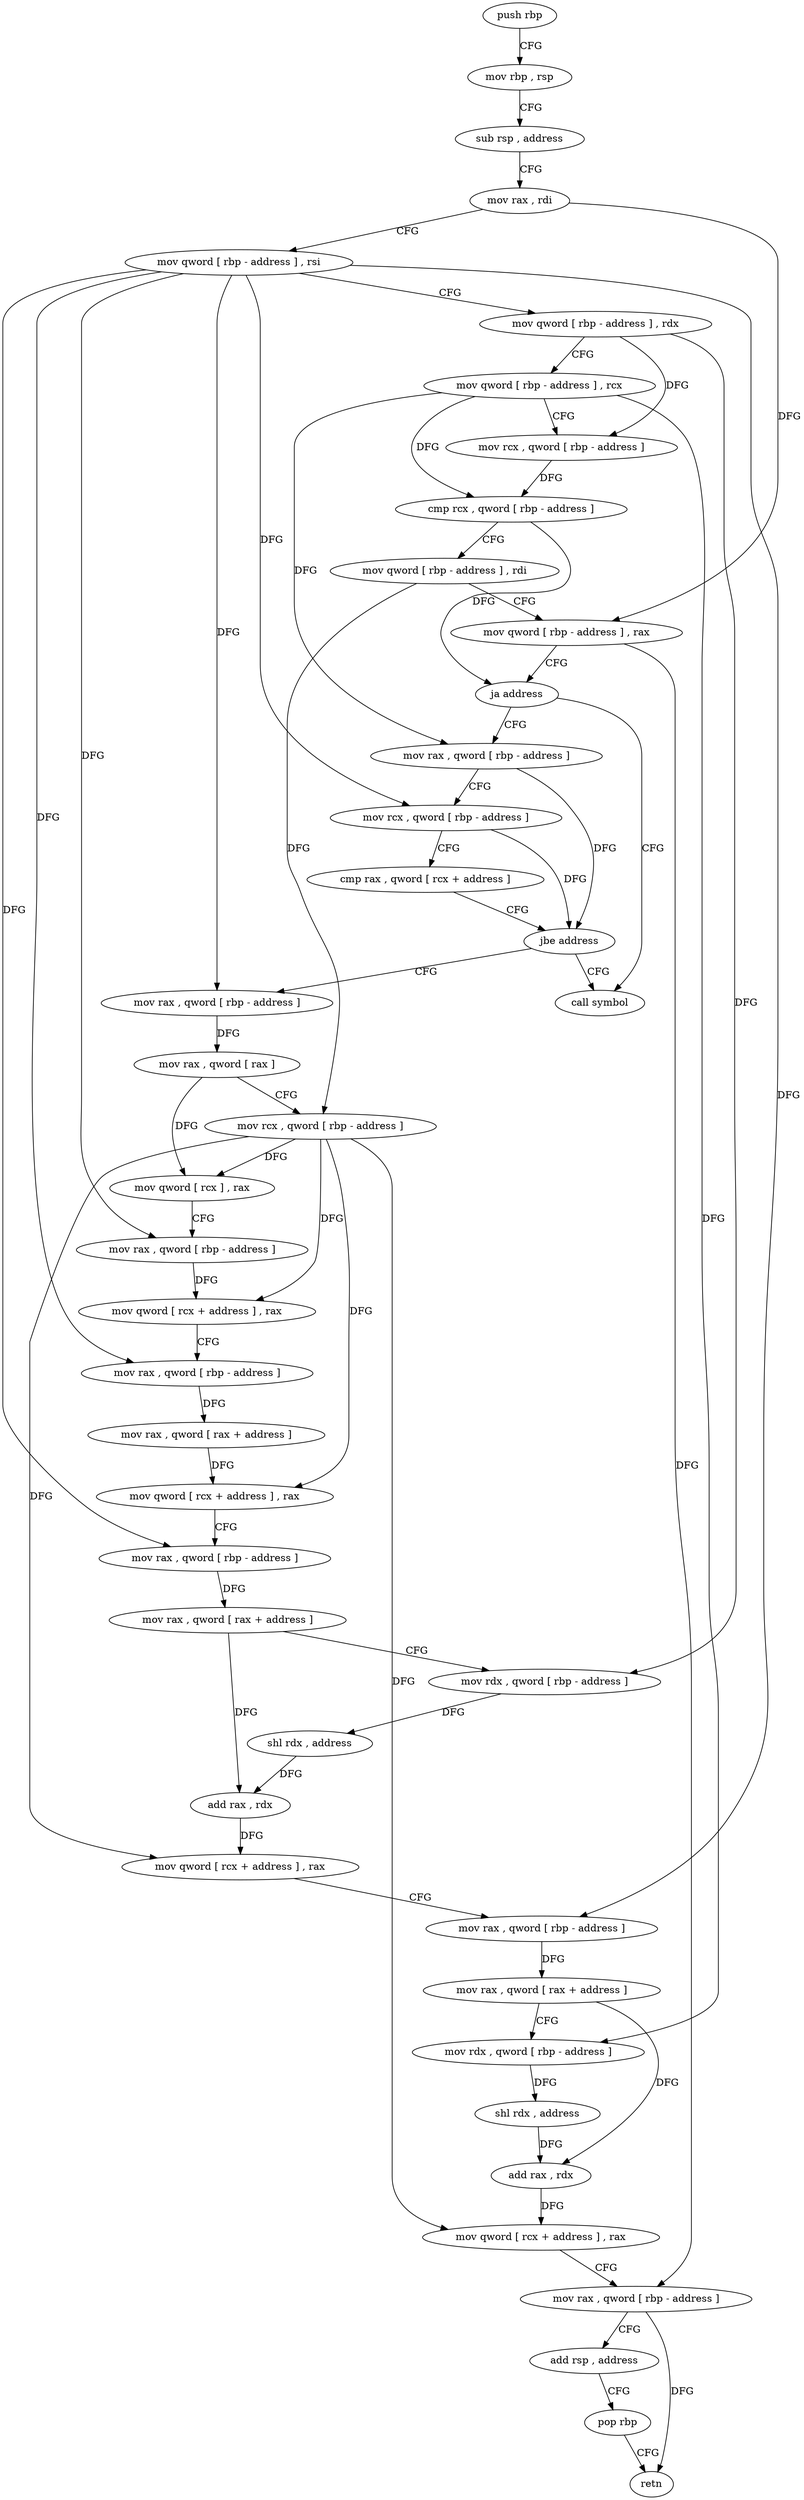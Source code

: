 digraph "func" {
"198144" [label = "push rbp" ]
"198145" [label = "mov rbp , rsp" ]
"198148" [label = "sub rsp , address" ]
"198152" [label = "mov rax , rdi" ]
"198155" [label = "mov qword [ rbp - address ] , rsi" ]
"198159" [label = "mov qword [ rbp - address ] , rdx" ]
"198163" [label = "mov qword [ rbp - address ] , rcx" ]
"198167" [label = "mov rcx , qword [ rbp - address ]" ]
"198171" [label = "cmp rcx , qword [ rbp - address ]" ]
"198175" [label = "mov qword [ rbp - address ] , rdi" ]
"198179" [label = "mov qword [ rbp - address ] , rax" ]
"198183" [label = "ja address" ]
"198207" [label = "call symbol" ]
"198189" [label = "mov rax , qword [ rbp - address ]" ]
"198193" [label = "mov rcx , qword [ rbp - address ]" ]
"198197" [label = "cmp rax , qword [ rcx + address ]" ]
"198201" [label = "jbe address" ]
"198212" [label = "mov rax , qword [ rbp - address ]" ]
"198216" [label = "mov rax , qword [ rax ]" ]
"198219" [label = "mov rcx , qword [ rbp - address ]" ]
"198223" [label = "mov qword [ rcx ] , rax" ]
"198226" [label = "mov rax , qword [ rbp - address ]" ]
"198230" [label = "mov qword [ rcx + address ] , rax" ]
"198234" [label = "mov rax , qword [ rbp - address ]" ]
"198238" [label = "mov rax , qword [ rax + address ]" ]
"198242" [label = "mov qword [ rcx + address ] , rax" ]
"198246" [label = "mov rax , qword [ rbp - address ]" ]
"198250" [label = "mov rax , qword [ rax + address ]" ]
"198254" [label = "mov rdx , qword [ rbp - address ]" ]
"198258" [label = "shl rdx , address" ]
"198262" [label = "add rax , rdx" ]
"198265" [label = "mov qword [ rcx + address ] , rax" ]
"198269" [label = "mov rax , qword [ rbp - address ]" ]
"198273" [label = "mov rax , qword [ rax + address ]" ]
"198277" [label = "mov rdx , qword [ rbp - address ]" ]
"198281" [label = "shl rdx , address" ]
"198285" [label = "add rax , rdx" ]
"198288" [label = "mov qword [ rcx + address ] , rax" ]
"198292" [label = "mov rax , qword [ rbp - address ]" ]
"198296" [label = "add rsp , address" ]
"198300" [label = "pop rbp" ]
"198301" [label = "retn" ]
"198144" -> "198145" [ label = "CFG" ]
"198145" -> "198148" [ label = "CFG" ]
"198148" -> "198152" [ label = "CFG" ]
"198152" -> "198155" [ label = "CFG" ]
"198152" -> "198179" [ label = "DFG" ]
"198155" -> "198159" [ label = "CFG" ]
"198155" -> "198193" [ label = "DFG" ]
"198155" -> "198212" [ label = "DFG" ]
"198155" -> "198226" [ label = "DFG" ]
"198155" -> "198234" [ label = "DFG" ]
"198155" -> "198246" [ label = "DFG" ]
"198155" -> "198269" [ label = "DFG" ]
"198159" -> "198163" [ label = "CFG" ]
"198159" -> "198167" [ label = "DFG" ]
"198159" -> "198254" [ label = "DFG" ]
"198163" -> "198167" [ label = "CFG" ]
"198163" -> "198171" [ label = "DFG" ]
"198163" -> "198189" [ label = "DFG" ]
"198163" -> "198277" [ label = "DFG" ]
"198167" -> "198171" [ label = "DFG" ]
"198171" -> "198175" [ label = "CFG" ]
"198171" -> "198183" [ label = "DFG" ]
"198175" -> "198179" [ label = "CFG" ]
"198175" -> "198219" [ label = "DFG" ]
"198179" -> "198183" [ label = "CFG" ]
"198179" -> "198292" [ label = "DFG" ]
"198183" -> "198207" [ label = "CFG" ]
"198183" -> "198189" [ label = "CFG" ]
"198189" -> "198193" [ label = "CFG" ]
"198189" -> "198201" [ label = "DFG" ]
"198193" -> "198197" [ label = "CFG" ]
"198193" -> "198201" [ label = "DFG" ]
"198197" -> "198201" [ label = "CFG" ]
"198201" -> "198212" [ label = "CFG" ]
"198201" -> "198207" [ label = "CFG" ]
"198212" -> "198216" [ label = "DFG" ]
"198216" -> "198219" [ label = "CFG" ]
"198216" -> "198223" [ label = "DFG" ]
"198219" -> "198223" [ label = "DFG" ]
"198219" -> "198230" [ label = "DFG" ]
"198219" -> "198242" [ label = "DFG" ]
"198219" -> "198265" [ label = "DFG" ]
"198219" -> "198288" [ label = "DFG" ]
"198223" -> "198226" [ label = "CFG" ]
"198226" -> "198230" [ label = "DFG" ]
"198230" -> "198234" [ label = "CFG" ]
"198234" -> "198238" [ label = "DFG" ]
"198238" -> "198242" [ label = "DFG" ]
"198242" -> "198246" [ label = "CFG" ]
"198246" -> "198250" [ label = "DFG" ]
"198250" -> "198254" [ label = "CFG" ]
"198250" -> "198262" [ label = "DFG" ]
"198254" -> "198258" [ label = "DFG" ]
"198258" -> "198262" [ label = "DFG" ]
"198262" -> "198265" [ label = "DFG" ]
"198265" -> "198269" [ label = "CFG" ]
"198269" -> "198273" [ label = "DFG" ]
"198273" -> "198277" [ label = "CFG" ]
"198273" -> "198285" [ label = "DFG" ]
"198277" -> "198281" [ label = "DFG" ]
"198281" -> "198285" [ label = "DFG" ]
"198285" -> "198288" [ label = "DFG" ]
"198288" -> "198292" [ label = "CFG" ]
"198292" -> "198296" [ label = "CFG" ]
"198292" -> "198301" [ label = "DFG" ]
"198296" -> "198300" [ label = "CFG" ]
"198300" -> "198301" [ label = "CFG" ]
}
